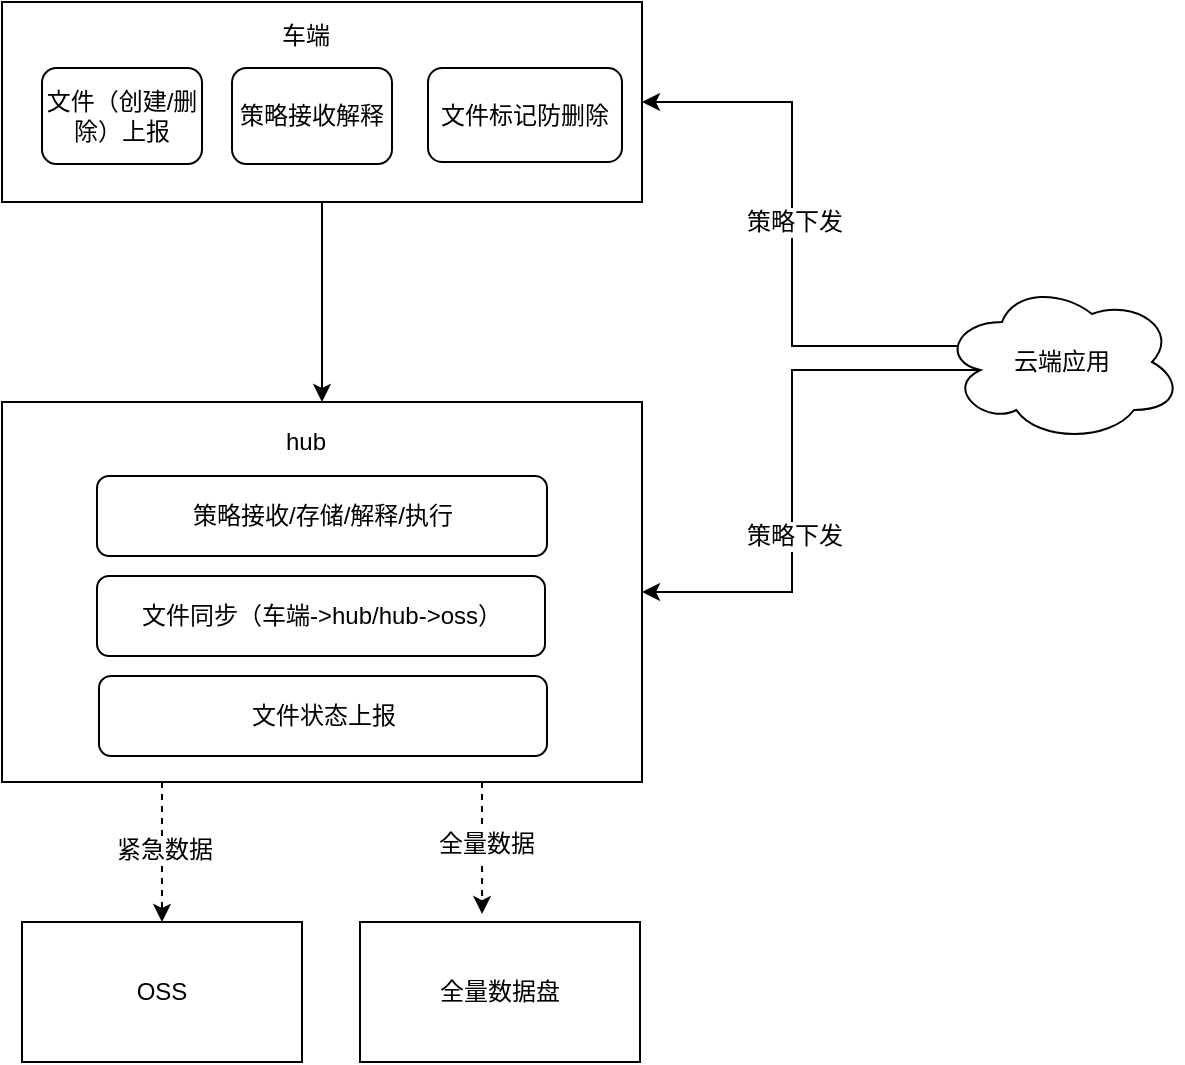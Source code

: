 <mxfile version="11.3.0" type="github" pages="1"><diagram id="rRHzEiuGWjY5Z0UTl81N" name="Page-1"><mxGraphModel dx="1426" dy="794" grid="1" gridSize="10" guides="1" tooltips="1" connect="1" arrows="1" fold="1" page="1" pageScale="1" pageWidth="827" pageHeight="1169" math="0" shadow="0"><root><mxCell id="0"/><mxCell id="1" parent="0"/><mxCell id="__eXr7axunO36I3H9trh-18" style="edgeStyle=orthogonalEdgeStyle;rounded=0;orthogonalLoop=1;jettySize=auto;html=1;exitX=0.5;exitY=1;exitDx=0;exitDy=0;entryX=0.5;entryY=0;entryDx=0;entryDy=0;" edge="1" parent="1" source="__eXr7axunO36I3H9trh-2" target="__eXr7axunO36I3H9trh-8"><mxGeometry relative="1" as="geometry"/></mxCell><mxCell id="__eXr7axunO36I3H9trh-2" value="" style="rounded=0;whiteSpace=wrap;html=1;" vertex="1" parent="1"><mxGeometry x="160" y="80" width="320" height="100" as="geometry"/></mxCell><mxCell id="__eXr7axunO36I3H9trh-3" value="文件（创建/删除）上报" style="rounded=1;whiteSpace=wrap;html=1;" vertex="1" parent="1"><mxGeometry x="180" y="113" width="80" height="48" as="geometry"/></mxCell><mxCell id="__eXr7axunO36I3H9trh-4" value="策略接收解释" style="rounded=1;whiteSpace=wrap;html=1;" vertex="1" parent="1"><mxGeometry x="275" y="113" width="80" height="48" as="geometry"/></mxCell><mxCell id="__eXr7axunO36I3H9trh-5" value="文件标记防删除" style="rounded=1;whiteSpace=wrap;html=1;" vertex="1" parent="1"><mxGeometry x="373" y="113" width="97" height="47" as="geometry"/></mxCell><mxCell id="__eXr7axunO36I3H9trh-6" value="车端" style="text;html=1;strokeColor=none;fillColor=none;align=center;verticalAlign=middle;whiteSpace=wrap;rounded=0;" vertex="1" parent="1"><mxGeometry x="292" y="87" width="40" height="20" as="geometry"/></mxCell><mxCell id="__eXr7axunO36I3H9trh-13" style="edgeStyle=orthogonalEdgeStyle;rounded=0;orthogonalLoop=1;jettySize=auto;html=1;exitX=0.07;exitY=0.4;exitDx=0;exitDy=0;exitPerimeter=0;entryX=1;entryY=0.5;entryDx=0;entryDy=0;" edge="1" parent="1" source="__eXr7axunO36I3H9trh-7" target="__eXr7axunO36I3H9trh-2"><mxGeometry relative="1" as="geometry"/></mxCell><mxCell id="__eXr7axunO36I3H9trh-15" value="策略下发" style="text;html=1;resizable=0;points=[];align=center;verticalAlign=middle;labelBackgroundColor=#ffffff;" vertex="1" connectable="0" parent="__eXr7axunO36I3H9trh-13"><mxGeometry x="0.043" y="-1" relative="1" as="geometry"><mxPoint as="offset"/></mxGeometry></mxCell><mxCell id="__eXr7axunO36I3H9trh-14" style="edgeStyle=orthogonalEdgeStyle;rounded=0;orthogonalLoop=1;jettySize=auto;html=1;exitX=0.16;exitY=0.55;exitDx=0;exitDy=0;exitPerimeter=0;" edge="1" parent="1" source="__eXr7axunO36I3H9trh-7" target="__eXr7axunO36I3H9trh-8"><mxGeometry relative="1" as="geometry"/></mxCell><mxCell id="__eXr7axunO36I3H9trh-16" value="策略下发" style="text;html=1;resizable=0;points=[];align=center;verticalAlign=middle;labelBackgroundColor=#ffffff;" vertex="1" connectable="0" parent="__eXr7axunO36I3H9trh-14"><mxGeometry x="0.264" y="1" relative="1" as="geometry"><mxPoint as="offset"/></mxGeometry></mxCell><mxCell id="__eXr7axunO36I3H9trh-7" value="云端应用" style="ellipse;shape=cloud;whiteSpace=wrap;html=1;" vertex="1" parent="1"><mxGeometry x="630" y="220" width="120" height="80" as="geometry"/></mxCell><mxCell id="__eXr7axunO36I3H9trh-19" style="edgeStyle=orthogonalEdgeStyle;rounded=0;orthogonalLoop=1;jettySize=auto;html=1;exitX=0.25;exitY=1;exitDx=0;exitDy=0;entryX=0.5;entryY=0;entryDx=0;entryDy=0;dashed=1;" edge="1" parent="1" source="__eXr7axunO36I3H9trh-8" target="__eXr7axunO36I3H9trh-17"><mxGeometry relative="1" as="geometry"/></mxCell><mxCell id="__eXr7axunO36I3H9trh-20" value="紧急数据" style="text;html=1;resizable=0;points=[];align=center;verticalAlign=middle;labelBackgroundColor=#ffffff;" vertex="1" connectable="0" parent="__eXr7axunO36I3H9trh-19"><mxGeometry x="-0.029" y="1" relative="1" as="geometry"><mxPoint as="offset"/></mxGeometry></mxCell><mxCell id="__eXr7axunO36I3H9trh-22" style="edgeStyle=orthogonalEdgeStyle;rounded=0;orthogonalLoop=1;jettySize=auto;html=1;exitX=0.75;exitY=1;exitDx=0;exitDy=0;entryX=0.436;entryY=-0.057;entryDx=0;entryDy=0;entryPerimeter=0;dashed=1;" edge="1" parent="1" source="__eXr7axunO36I3H9trh-8" target="__eXr7axunO36I3H9trh-21"><mxGeometry relative="1" as="geometry"/></mxCell><mxCell id="__eXr7axunO36I3H9trh-24" value="全量数据" style="text;html=1;resizable=0;points=[];align=center;verticalAlign=middle;labelBackgroundColor=#ffffff;" vertex="1" connectable="0" parent="__eXr7axunO36I3H9trh-22"><mxGeometry x="-0.061" y="2" relative="1" as="geometry"><mxPoint as="offset"/></mxGeometry></mxCell><mxCell id="__eXr7axunO36I3H9trh-8" value="" style="rounded=0;whiteSpace=wrap;html=1;" vertex="1" parent="1"><mxGeometry x="160" y="280" width="320" height="190" as="geometry"/></mxCell><mxCell id="__eXr7axunO36I3H9trh-9" value="策略接收/存储/解释/执行" style="rounded=1;whiteSpace=wrap;html=1;" vertex="1" parent="1"><mxGeometry x="207.5" y="317" width="225" height="40" as="geometry"/></mxCell><mxCell id="__eXr7axunO36I3H9trh-10" value="文件同步（车端-&amp;gt;hub/hub-&amp;gt;oss）" style="rounded=1;whiteSpace=wrap;html=1;" vertex="1" parent="1"><mxGeometry x="207.5" y="367" width="224" height="40" as="geometry"/></mxCell><mxCell id="__eXr7axunO36I3H9trh-11" value="文件状态上报" style="rounded=1;whiteSpace=wrap;html=1;" vertex="1" parent="1"><mxGeometry x="208.5" y="417" width="224" height="40" as="geometry"/></mxCell><mxCell id="__eXr7axunO36I3H9trh-12" value="hub" style="text;html=1;strokeColor=none;fillColor=none;align=center;verticalAlign=middle;whiteSpace=wrap;rounded=0;" vertex="1" parent="1"><mxGeometry x="292" y="290" width="40" height="20" as="geometry"/></mxCell><mxCell id="__eXr7axunO36I3H9trh-17" value="OSS" style="rounded=0;whiteSpace=wrap;html=1;" vertex="1" parent="1"><mxGeometry x="170" y="540" width="140" height="70" as="geometry"/></mxCell><mxCell id="__eXr7axunO36I3H9trh-21" value="全量数据盘" style="rounded=0;whiteSpace=wrap;html=1;" vertex="1" parent="1"><mxGeometry x="339" y="540" width="140" height="70" as="geometry"/></mxCell></root></mxGraphModel></diagram></mxfile>